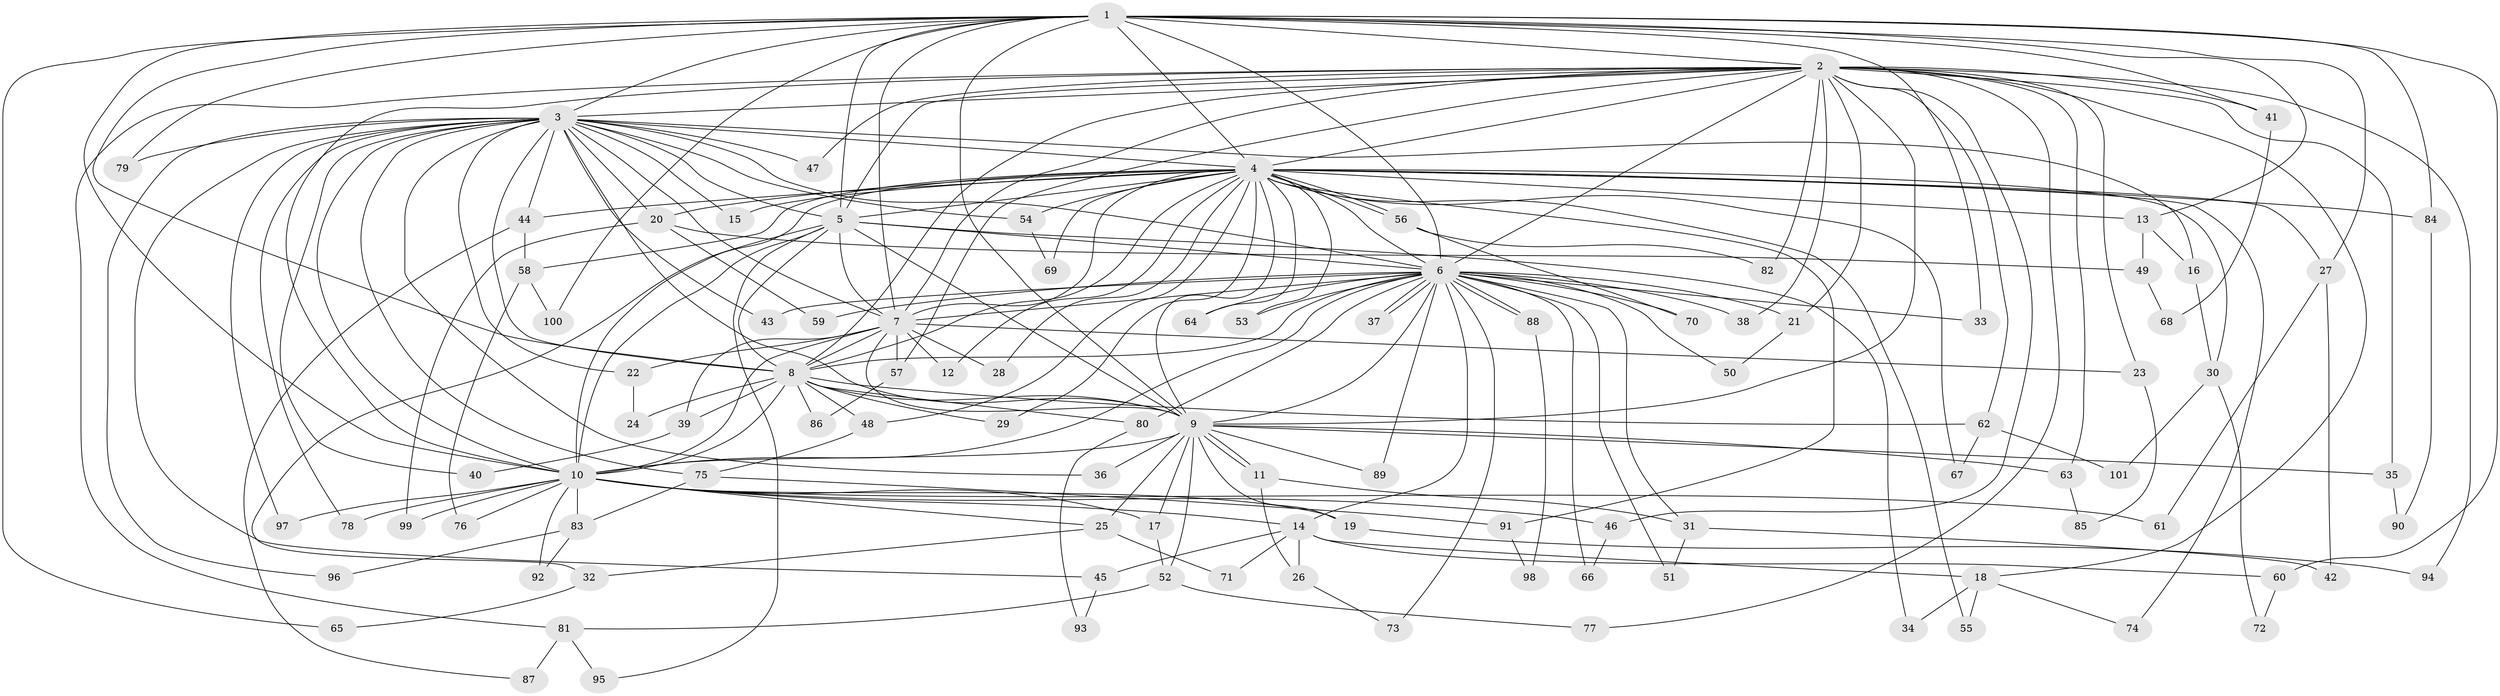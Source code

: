 // Generated by graph-tools (version 1.1) at 2025/14/03/09/25 04:14:07]
// undirected, 101 vertices, 227 edges
graph export_dot {
graph [start="1"]
  node [color=gray90,style=filled];
  1;
  2;
  3;
  4;
  5;
  6;
  7;
  8;
  9;
  10;
  11;
  12;
  13;
  14;
  15;
  16;
  17;
  18;
  19;
  20;
  21;
  22;
  23;
  24;
  25;
  26;
  27;
  28;
  29;
  30;
  31;
  32;
  33;
  34;
  35;
  36;
  37;
  38;
  39;
  40;
  41;
  42;
  43;
  44;
  45;
  46;
  47;
  48;
  49;
  50;
  51;
  52;
  53;
  54;
  55;
  56;
  57;
  58;
  59;
  60;
  61;
  62;
  63;
  64;
  65;
  66;
  67;
  68;
  69;
  70;
  71;
  72;
  73;
  74;
  75;
  76;
  77;
  78;
  79;
  80;
  81;
  82;
  83;
  84;
  85;
  86;
  87;
  88;
  89;
  90;
  91;
  92;
  93;
  94;
  95;
  96;
  97;
  98;
  99;
  100;
  101;
  1 -- 2;
  1 -- 3;
  1 -- 4;
  1 -- 5;
  1 -- 6;
  1 -- 7;
  1 -- 8;
  1 -- 9;
  1 -- 10;
  1 -- 13;
  1 -- 27;
  1 -- 33;
  1 -- 41;
  1 -- 60;
  1 -- 65;
  1 -- 79;
  1 -- 84;
  1 -- 100;
  2 -- 3;
  2 -- 4;
  2 -- 5;
  2 -- 6;
  2 -- 7;
  2 -- 8;
  2 -- 9;
  2 -- 10;
  2 -- 18;
  2 -- 21;
  2 -- 23;
  2 -- 35;
  2 -- 38;
  2 -- 41;
  2 -- 46;
  2 -- 47;
  2 -- 57;
  2 -- 62;
  2 -- 63;
  2 -- 77;
  2 -- 81;
  2 -- 82;
  2 -- 94;
  3 -- 4;
  3 -- 5;
  3 -- 6;
  3 -- 7;
  3 -- 8;
  3 -- 9;
  3 -- 10;
  3 -- 15;
  3 -- 16;
  3 -- 20;
  3 -- 22;
  3 -- 36;
  3 -- 40;
  3 -- 43;
  3 -- 44;
  3 -- 45;
  3 -- 47;
  3 -- 54;
  3 -- 75;
  3 -- 78;
  3 -- 79;
  3 -- 96;
  3 -- 97;
  4 -- 5;
  4 -- 6;
  4 -- 7;
  4 -- 8;
  4 -- 9;
  4 -- 10;
  4 -- 12;
  4 -- 13;
  4 -- 15;
  4 -- 20;
  4 -- 27;
  4 -- 28;
  4 -- 29;
  4 -- 30;
  4 -- 44;
  4 -- 48;
  4 -- 53;
  4 -- 54;
  4 -- 55;
  4 -- 56;
  4 -- 56;
  4 -- 58;
  4 -- 64;
  4 -- 67;
  4 -- 69;
  4 -- 74;
  4 -- 84;
  4 -- 91;
  5 -- 6;
  5 -- 7;
  5 -- 8;
  5 -- 9;
  5 -- 10;
  5 -- 32;
  5 -- 34;
  5 -- 95;
  6 -- 7;
  6 -- 8;
  6 -- 9;
  6 -- 10;
  6 -- 14;
  6 -- 21;
  6 -- 31;
  6 -- 33;
  6 -- 37;
  6 -- 37;
  6 -- 38;
  6 -- 43;
  6 -- 50;
  6 -- 51;
  6 -- 53;
  6 -- 59;
  6 -- 64;
  6 -- 66;
  6 -- 70;
  6 -- 73;
  6 -- 80;
  6 -- 88;
  6 -- 88;
  6 -- 89;
  7 -- 8;
  7 -- 9;
  7 -- 10;
  7 -- 12;
  7 -- 22;
  7 -- 23;
  7 -- 28;
  7 -- 39;
  7 -- 57;
  8 -- 9;
  8 -- 10;
  8 -- 24;
  8 -- 29;
  8 -- 39;
  8 -- 48;
  8 -- 62;
  8 -- 80;
  8 -- 86;
  9 -- 10;
  9 -- 11;
  9 -- 11;
  9 -- 17;
  9 -- 19;
  9 -- 25;
  9 -- 35;
  9 -- 36;
  9 -- 52;
  9 -- 63;
  9 -- 89;
  10 -- 14;
  10 -- 17;
  10 -- 19;
  10 -- 25;
  10 -- 46;
  10 -- 61;
  10 -- 76;
  10 -- 78;
  10 -- 83;
  10 -- 92;
  10 -- 97;
  10 -- 99;
  11 -- 26;
  11 -- 31;
  13 -- 16;
  13 -- 49;
  14 -- 18;
  14 -- 26;
  14 -- 45;
  14 -- 60;
  14 -- 71;
  16 -- 30;
  17 -- 52;
  18 -- 34;
  18 -- 55;
  18 -- 74;
  19 -- 94;
  20 -- 49;
  20 -- 59;
  20 -- 99;
  21 -- 50;
  22 -- 24;
  23 -- 85;
  25 -- 32;
  25 -- 71;
  26 -- 73;
  27 -- 42;
  27 -- 61;
  30 -- 72;
  30 -- 101;
  31 -- 42;
  31 -- 51;
  32 -- 65;
  35 -- 90;
  39 -- 40;
  41 -- 68;
  44 -- 58;
  44 -- 87;
  45 -- 93;
  46 -- 66;
  48 -- 75;
  49 -- 68;
  52 -- 77;
  52 -- 81;
  54 -- 69;
  56 -- 70;
  56 -- 82;
  57 -- 86;
  58 -- 76;
  58 -- 100;
  60 -- 72;
  62 -- 67;
  62 -- 101;
  63 -- 85;
  75 -- 83;
  75 -- 91;
  80 -- 93;
  81 -- 87;
  81 -- 95;
  83 -- 92;
  83 -- 96;
  84 -- 90;
  88 -- 98;
  91 -- 98;
}
